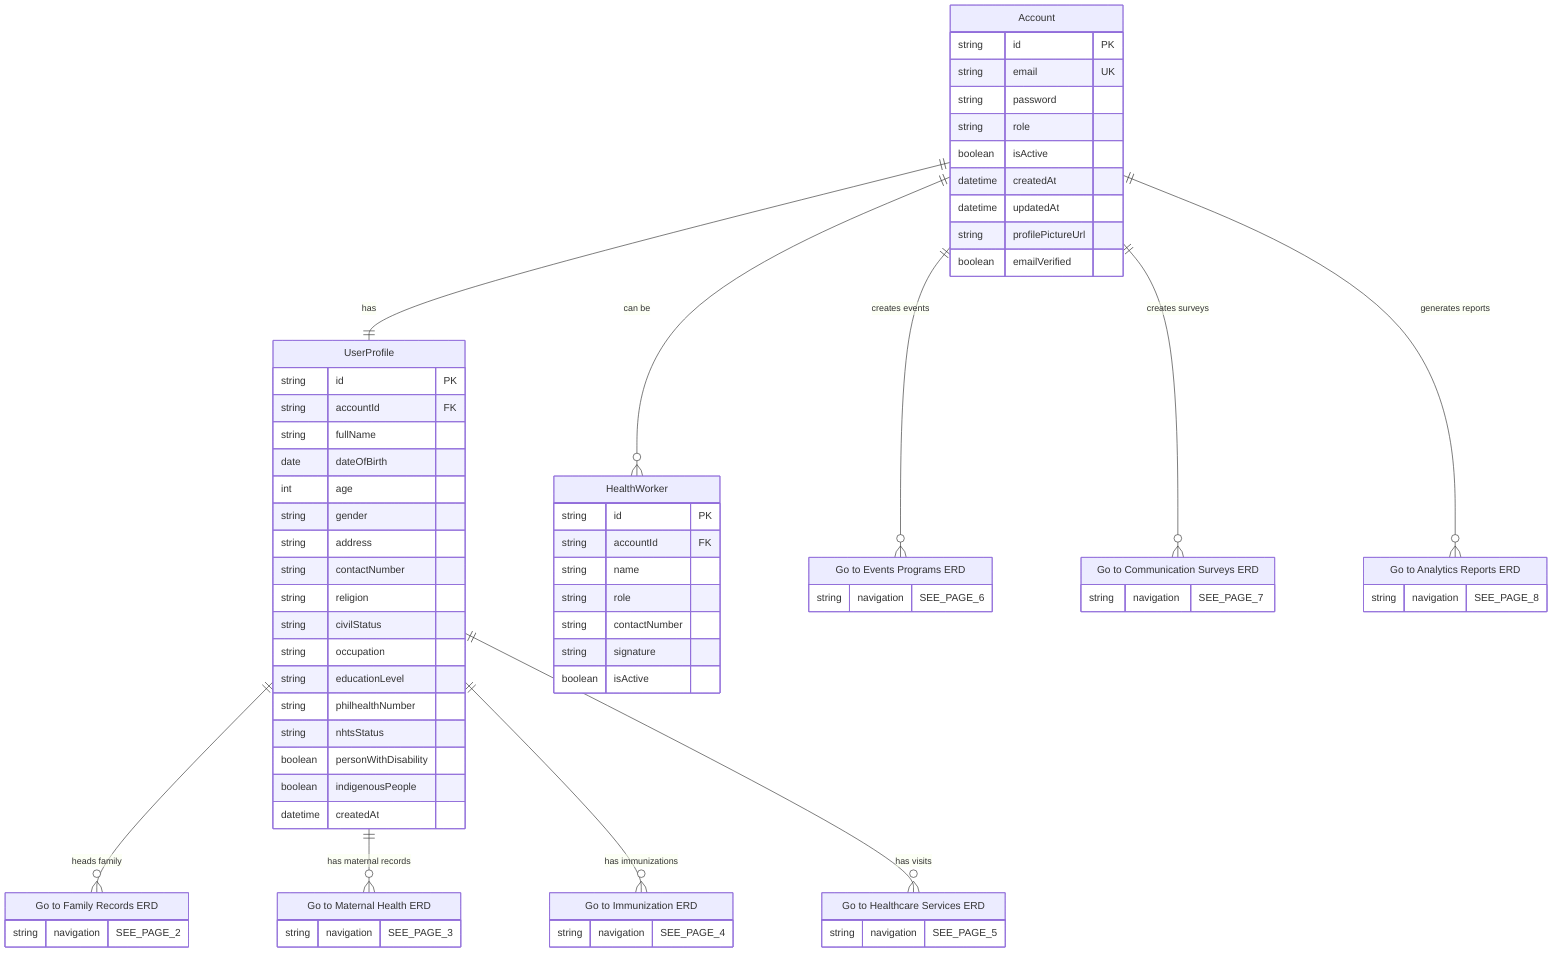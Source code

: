 erDiagram
    %% ========================================
    %% PAGE 1: CORE ACCOUNT & USER MANAGEMENT
    %% ========================================
    
    Account {
        string id PK
        string email UK
        string password
        string role
        boolean isActive
        datetime createdAt
        datetime updatedAt
        string profilePictureUrl
        boolean emailVerified
    }

    UserProfile {
        string id PK
        string accountId FK
        string fullName
        date dateOfBirth
        int age
        string gender
        string address
        string contactNumber
        string religion
        string civilStatus
        string occupation
        string educationLevel
        string philhealthNumber
        string nhtsStatus
        boolean personWithDisability
        boolean indigenousPeople
        datetime createdAt
    }

    HealthWorker {
        string id PK
        string accountId FK
        string name
        string role
        string contactNumber
        string signature
        boolean isActive
    }

    %% OFF-PAGE CONNECTORS TO OTHER PAGES
    "Go to Family Records ERD" {
        string navigation "SEE_PAGE_2"
    }

    "Go to Maternal Health ERD" {
        string navigation "SEE_PAGE_3"
    }

    "Go to Immunization ERD" {
        string navigation "SEE_PAGE_4"
    }

    "Go to Healthcare Services ERD" {
        string navigation "SEE_PAGE_5"
    }

    "Go to Events Programs ERD" {
        string navigation "SEE_PAGE_6"
    }

    "Go to Communication Surveys ERD" {
        string navigation "SEE_PAGE_7"
    }

    "Go to Analytics Reports ERD" {
        string navigation "SEE_PAGE_8"
    }

    %% RELATIONSHIPS - PAGE 1
    Account ||--|| UserProfile : "has"
    Account ||--o{ HealthWorker : "can be"
    
    %% OFF-PAGE RELATIONSHIPS
    UserProfile ||--o{ "Go to Family Records ERD" : "heads family"
    UserProfile ||--o{ "Go to Maternal Health ERD" : "has maternal records"
    UserProfile ||--o{ "Go to Immunization ERD" : "has immunizations"
    UserProfile ||--o{ "Go to Healthcare Services ERD" : "has visits"
    Account ||--o{ "Go to Events Programs ERD" : "creates events"
    Account ||--o{ "Go to Communication Surveys ERD" : "creates surveys"
    Account ||--o{ "Go to Analytics Reports ERD" : "generates reports"